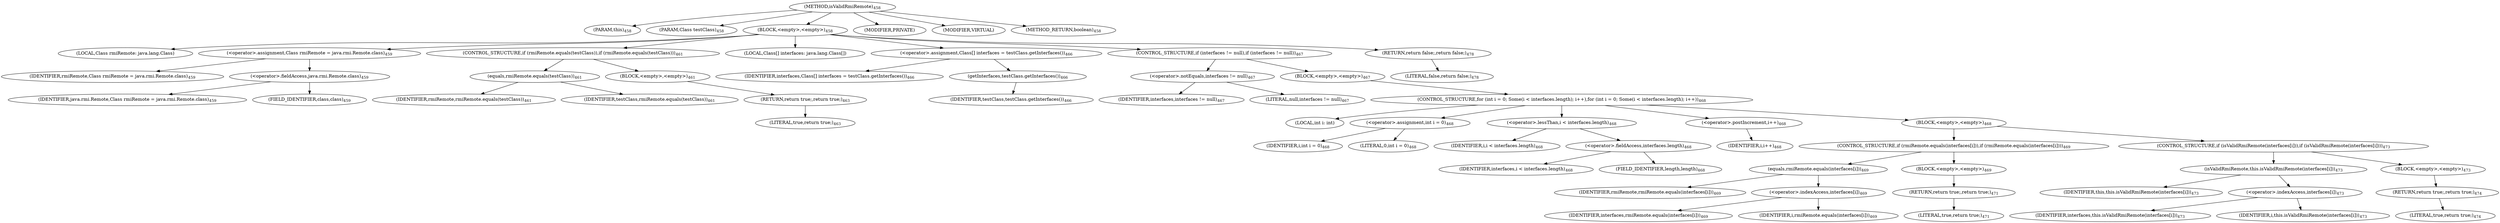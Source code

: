 digraph "isValidRmiRemote" {  
"1155" [label = <(METHOD,isValidRmiRemote)<SUB>458</SUB>> ]
"64" [label = <(PARAM,this)<SUB>458</SUB>> ]
"1156" [label = <(PARAM,Class testClass)<SUB>458</SUB>> ]
"1157" [label = <(BLOCK,&lt;empty&gt;,&lt;empty&gt;)<SUB>458</SUB>> ]
"1158" [label = <(LOCAL,Class rmiRemote: java.lang.Class)> ]
"1159" [label = <(&lt;operator&gt;.assignment,Class rmiRemote = java.rmi.Remote.class)<SUB>459</SUB>> ]
"1160" [label = <(IDENTIFIER,rmiRemote,Class rmiRemote = java.rmi.Remote.class)<SUB>459</SUB>> ]
"1161" [label = <(&lt;operator&gt;.fieldAccess,java.rmi.Remote.class)<SUB>459</SUB>> ]
"1162" [label = <(IDENTIFIER,java.rmi.Remote,Class rmiRemote = java.rmi.Remote.class)<SUB>459</SUB>> ]
"1163" [label = <(FIELD_IDENTIFIER,class,class)<SUB>459</SUB>> ]
"1164" [label = <(CONTROL_STRUCTURE,if (rmiRemote.equals(testClass)),if (rmiRemote.equals(testClass)))<SUB>461</SUB>> ]
"1165" [label = <(equals,rmiRemote.equals(testClass))<SUB>461</SUB>> ]
"1166" [label = <(IDENTIFIER,rmiRemote,rmiRemote.equals(testClass))<SUB>461</SUB>> ]
"1167" [label = <(IDENTIFIER,testClass,rmiRemote.equals(testClass))<SUB>461</SUB>> ]
"1168" [label = <(BLOCK,&lt;empty&gt;,&lt;empty&gt;)<SUB>461</SUB>> ]
"1169" [label = <(RETURN,return true;,return true;)<SUB>463</SUB>> ]
"1170" [label = <(LITERAL,true,return true;)<SUB>463</SUB>> ]
"1171" [label = <(LOCAL,Class[] interfaces: java.lang.Class[])> ]
"1172" [label = <(&lt;operator&gt;.assignment,Class[] interfaces = testClass.getInterfaces())<SUB>466</SUB>> ]
"1173" [label = <(IDENTIFIER,interfaces,Class[] interfaces = testClass.getInterfaces())<SUB>466</SUB>> ]
"1174" [label = <(getInterfaces,testClass.getInterfaces())<SUB>466</SUB>> ]
"1175" [label = <(IDENTIFIER,testClass,testClass.getInterfaces())<SUB>466</SUB>> ]
"1176" [label = <(CONTROL_STRUCTURE,if (interfaces != null),if (interfaces != null))<SUB>467</SUB>> ]
"1177" [label = <(&lt;operator&gt;.notEquals,interfaces != null)<SUB>467</SUB>> ]
"1178" [label = <(IDENTIFIER,interfaces,interfaces != null)<SUB>467</SUB>> ]
"1179" [label = <(LITERAL,null,interfaces != null)<SUB>467</SUB>> ]
"1180" [label = <(BLOCK,&lt;empty&gt;,&lt;empty&gt;)<SUB>467</SUB>> ]
"1181" [label = <(CONTROL_STRUCTURE,for (int i = 0; Some(i &lt; interfaces.length); i++),for (int i = 0; Some(i &lt; interfaces.length); i++))<SUB>468</SUB>> ]
"1182" [label = <(LOCAL,int i: int)> ]
"1183" [label = <(&lt;operator&gt;.assignment,int i = 0)<SUB>468</SUB>> ]
"1184" [label = <(IDENTIFIER,i,int i = 0)<SUB>468</SUB>> ]
"1185" [label = <(LITERAL,0,int i = 0)<SUB>468</SUB>> ]
"1186" [label = <(&lt;operator&gt;.lessThan,i &lt; interfaces.length)<SUB>468</SUB>> ]
"1187" [label = <(IDENTIFIER,i,i &lt; interfaces.length)<SUB>468</SUB>> ]
"1188" [label = <(&lt;operator&gt;.fieldAccess,interfaces.length)<SUB>468</SUB>> ]
"1189" [label = <(IDENTIFIER,interfaces,i &lt; interfaces.length)<SUB>468</SUB>> ]
"1190" [label = <(FIELD_IDENTIFIER,length,length)<SUB>468</SUB>> ]
"1191" [label = <(&lt;operator&gt;.postIncrement,i++)<SUB>468</SUB>> ]
"1192" [label = <(IDENTIFIER,i,i++)<SUB>468</SUB>> ]
"1193" [label = <(BLOCK,&lt;empty&gt;,&lt;empty&gt;)<SUB>468</SUB>> ]
"1194" [label = <(CONTROL_STRUCTURE,if (rmiRemote.equals(interfaces[i])),if (rmiRemote.equals(interfaces[i])))<SUB>469</SUB>> ]
"1195" [label = <(equals,rmiRemote.equals(interfaces[i]))<SUB>469</SUB>> ]
"1196" [label = <(IDENTIFIER,rmiRemote,rmiRemote.equals(interfaces[i]))<SUB>469</SUB>> ]
"1197" [label = <(&lt;operator&gt;.indexAccess,interfaces[i])<SUB>469</SUB>> ]
"1198" [label = <(IDENTIFIER,interfaces,rmiRemote.equals(interfaces[i]))<SUB>469</SUB>> ]
"1199" [label = <(IDENTIFIER,i,rmiRemote.equals(interfaces[i]))<SUB>469</SUB>> ]
"1200" [label = <(BLOCK,&lt;empty&gt;,&lt;empty&gt;)<SUB>469</SUB>> ]
"1201" [label = <(RETURN,return true;,return true;)<SUB>471</SUB>> ]
"1202" [label = <(LITERAL,true,return true;)<SUB>471</SUB>> ]
"1203" [label = <(CONTROL_STRUCTURE,if (isValidRmiRemote(interfaces[i])),if (isValidRmiRemote(interfaces[i])))<SUB>473</SUB>> ]
"1204" [label = <(isValidRmiRemote,this.isValidRmiRemote(interfaces[i]))<SUB>473</SUB>> ]
"63" [label = <(IDENTIFIER,this,this.isValidRmiRemote(interfaces[i]))<SUB>473</SUB>> ]
"1205" [label = <(&lt;operator&gt;.indexAccess,interfaces[i])<SUB>473</SUB>> ]
"1206" [label = <(IDENTIFIER,interfaces,this.isValidRmiRemote(interfaces[i]))<SUB>473</SUB>> ]
"1207" [label = <(IDENTIFIER,i,this.isValidRmiRemote(interfaces[i]))<SUB>473</SUB>> ]
"1208" [label = <(BLOCK,&lt;empty&gt;,&lt;empty&gt;)<SUB>473</SUB>> ]
"1209" [label = <(RETURN,return true;,return true;)<SUB>474</SUB>> ]
"1210" [label = <(LITERAL,true,return true;)<SUB>474</SUB>> ]
"1211" [label = <(RETURN,return false;,return false;)<SUB>478</SUB>> ]
"1212" [label = <(LITERAL,false,return false;)<SUB>478</SUB>> ]
"1213" [label = <(MODIFIER,PRIVATE)> ]
"1214" [label = <(MODIFIER,VIRTUAL)> ]
"1215" [label = <(METHOD_RETURN,boolean)<SUB>458</SUB>> ]
  "1155" -> "64" 
  "1155" -> "1156" 
  "1155" -> "1157" 
  "1155" -> "1213" 
  "1155" -> "1214" 
  "1155" -> "1215" 
  "1157" -> "1158" 
  "1157" -> "1159" 
  "1157" -> "1164" 
  "1157" -> "1171" 
  "1157" -> "1172" 
  "1157" -> "1176" 
  "1157" -> "1211" 
  "1159" -> "1160" 
  "1159" -> "1161" 
  "1161" -> "1162" 
  "1161" -> "1163" 
  "1164" -> "1165" 
  "1164" -> "1168" 
  "1165" -> "1166" 
  "1165" -> "1167" 
  "1168" -> "1169" 
  "1169" -> "1170" 
  "1172" -> "1173" 
  "1172" -> "1174" 
  "1174" -> "1175" 
  "1176" -> "1177" 
  "1176" -> "1180" 
  "1177" -> "1178" 
  "1177" -> "1179" 
  "1180" -> "1181" 
  "1181" -> "1182" 
  "1181" -> "1183" 
  "1181" -> "1186" 
  "1181" -> "1191" 
  "1181" -> "1193" 
  "1183" -> "1184" 
  "1183" -> "1185" 
  "1186" -> "1187" 
  "1186" -> "1188" 
  "1188" -> "1189" 
  "1188" -> "1190" 
  "1191" -> "1192" 
  "1193" -> "1194" 
  "1193" -> "1203" 
  "1194" -> "1195" 
  "1194" -> "1200" 
  "1195" -> "1196" 
  "1195" -> "1197" 
  "1197" -> "1198" 
  "1197" -> "1199" 
  "1200" -> "1201" 
  "1201" -> "1202" 
  "1203" -> "1204" 
  "1203" -> "1208" 
  "1204" -> "63" 
  "1204" -> "1205" 
  "1205" -> "1206" 
  "1205" -> "1207" 
  "1208" -> "1209" 
  "1209" -> "1210" 
  "1211" -> "1212" 
}

